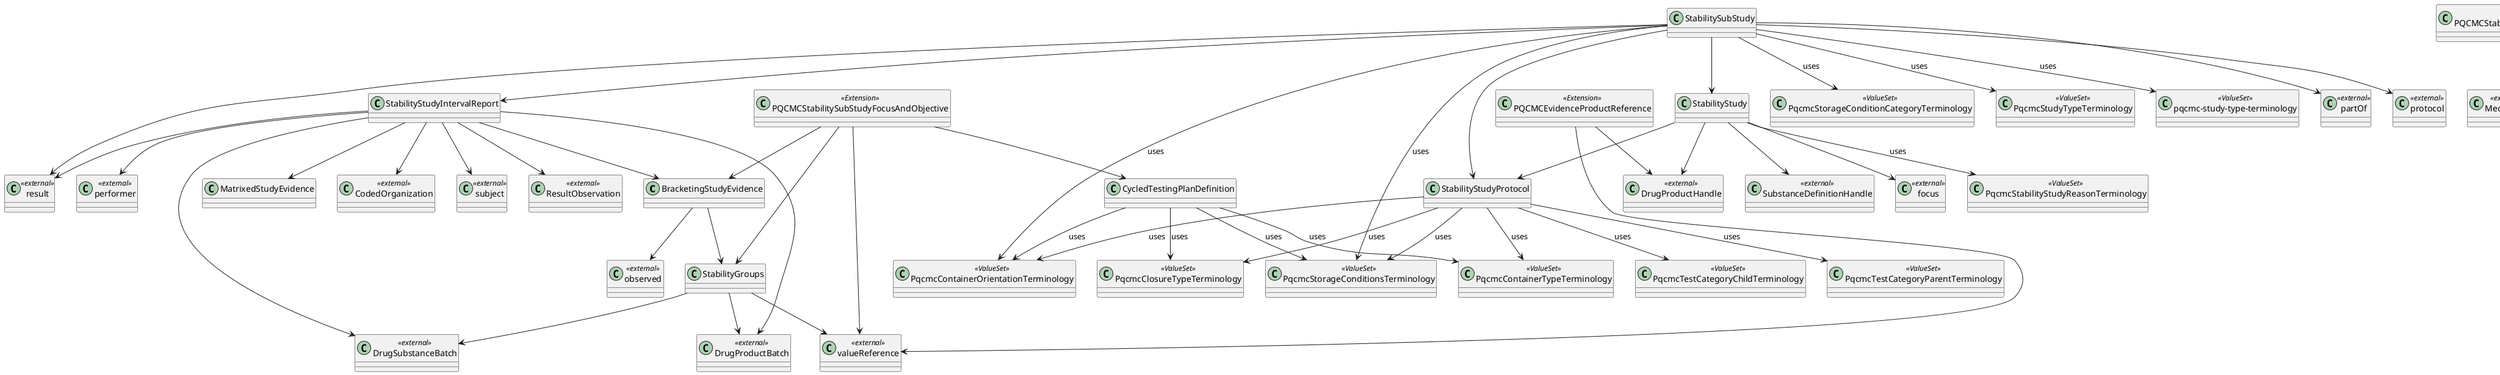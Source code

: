 @startuml
' -------- Profiles --------
class BracketingStudyEvidence
class CycledTestingPlanDefinition
class MatrixedStudyEvidence
class StabilityGroups
class StabilityStudy
class StabilityStudyIntervalReport
class StabilityStudyProtocol
class StabilitySubStudy

' -------- Extensions --------
class PQCMCEvidenceProductReference <<Extension>>
class PQCMCStabilityGroupsMedicationMember <<Extension>>
class PQCMCStabilitySubStudyFocusAndObjective <<Extension>>
class PullIntervalExtension <<Extension>>

' -------- ValueSets --------
class PqcmcClosureTypeTerminology          <<ValueSet>>
class PqcmcContainerOrientationTerminology <<ValueSet>>
class PqcmcContainerTypeTerminology        <<ValueSet>>
class PqcmcIntervalDescriptionCodeTerminology <<ValueSet>>
class PqcmcStabilityStudyReasonTerminology <<ValueSet>>
class PqcmcStorageConditionCategoryTerminology <<ValueSet>>
class PqcmcStorageConditionsTerminology    <<ValueSet>>
class PqcmcStudyTypeTerminology            <<ValueSet>>
class PqcmcTestCategoryChildTerminology    <<ValueSet>>
class PqcmcTestCategoryParentTerminology   <<ValueSet>>
class "pqcmc-study-type-terminology"       <<ValueSet>>

' -------- External resources referenced --------
class CodedOrganization        <<external>>
class DrugProductBatch         <<external>>
class DrugProductHandle        <<external>>
class DrugSubstanceBatch       <<external>>
class Medication               <<external>>
class ResultObservation        <<external>>
class Substance                <<external>>
class SubstanceDefinitionHandle <<external>>
class focus                    <<external>>
class observed                 <<external>>
class partOf                   <<external>>
class performer                <<external>>
class protocol                 <<external>>
class result                   <<external>>
class subject                  <<external>>
class valueReference           <<external>>

' -------- Relationships --------
' – Extension → ValueSet
PullIntervalExtension --> PqcmcIntervalDescriptionCodeTerminology : uses

' – StabilityStudy and related
StabilityStudy --> StabilityStudyProtocol
StabilityStudy --> PqcmcStabilityStudyReasonTerminology : uses
StabilityStudy --> focus
StabilityStudy --> DrugProductHandle
StabilityStudy --> SubstanceDefinitionHandle

' – PQCMCStabilitySubStudyFocusAndObjective
PQCMCStabilitySubStudyFocusAndObjective --> valueReference
PQCMCStabilitySubStudyFocusAndObjective --> CycledTestingPlanDefinition
PQCMCStabilitySubStudyFocusAndObjective --> StabilityGroups
PQCMCStabilitySubStudyFocusAndObjective --> BracketingStudyEvidence

' – StabilitySubStudy
StabilitySubStudy --> protocol
StabilitySubStudy --> StabilityStudyProtocol
StabilitySubStudy --> partOf
StabilitySubStudy --> StabilityStudy
StabilitySubStudy --> PqcmcStudyTypeTerminology : uses
StabilitySubStudy --> PqcmcStorageConditionsTerminology : uses
StabilitySubStudy --> PqcmcStorageConditionCategoryTerminology : uses
StabilitySubStudy --> PqcmcContainerOrientationTerminology : uses
StabilitySubStudy --> "pqcmc-study-type-terminology" : uses
StabilitySubStudy --> result
StabilitySubStudy --> StabilityStudyIntervalReport

' – StabilityStudyIntervalReport
StabilityStudyIntervalReport --> subject
StabilityStudyIntervalReport --> DrugProductBatch
StabilityStudyIntervalReport --> DrugSubstanceBatch
StabilityStudyIntervalReport --> performer
StabilityStudyIntervalReport --> CodedOrganization
StabilityStudyIntervalReport --> result
StabilityStudyIntervalReport --> ResultObservation
StabilityStudyIntervalReport --> MatrixedStudyEvidence
StabilityStudyIntervalReport --> BracketingStudyEvidence

' – StabilityStudyProtocol
StabilityStudyProtocol --> PqcmcTestCategoryParentTerminology : uses
StabilityStudyProtocol --> PqcmcTestCategoryChildTerminology  : uses
StabilityStudyProtocol --> PqcmcStorageConditionsTerminology  : uses
StabilityStudyProtocol --> PqcmcContainerOrientationTerminology : uses
StabilityStudyProtocol --> PqcmcContainerTypeTerminology     : uses
StabilityStudyProtocol --> PqcmcClosureTypeTerminology       : uses

' – CycledTestingPlanDefinition
CycledTestingPlanDefinition --> PqcmcStorageConditionsTerminology : uses
CycledTestingPlanDefinition --> PqcmcContainerOrientationTerminology : uses
CycledTestingPlanDefinition --> PqcmcContainerTypeTerminology : uses
CycledTestingPlanDefinition --> PqcmcClosureTypeTerminology  : uses

' – StabilityGroups
StabilityGroups --> valueReference
StabilityGroups --> DrugProductBatch
StabilityGroups --> DrugSubstanceBatch

' – Misc extension links
PQCMCStabilityGroupsMedicationMember --> Medication
PQCMCStabilityGroupsMedicationMember --> Substance
PQCMCEvidenceProductReference        --> valueReference
PQCMCEvidenceProductReference        --> DrugProductHandle

' – BracketingStudyEvidence
BracketingStudyEvidence --> observed
BracketingStudyEvidence --> StabilityGroups
@enduml